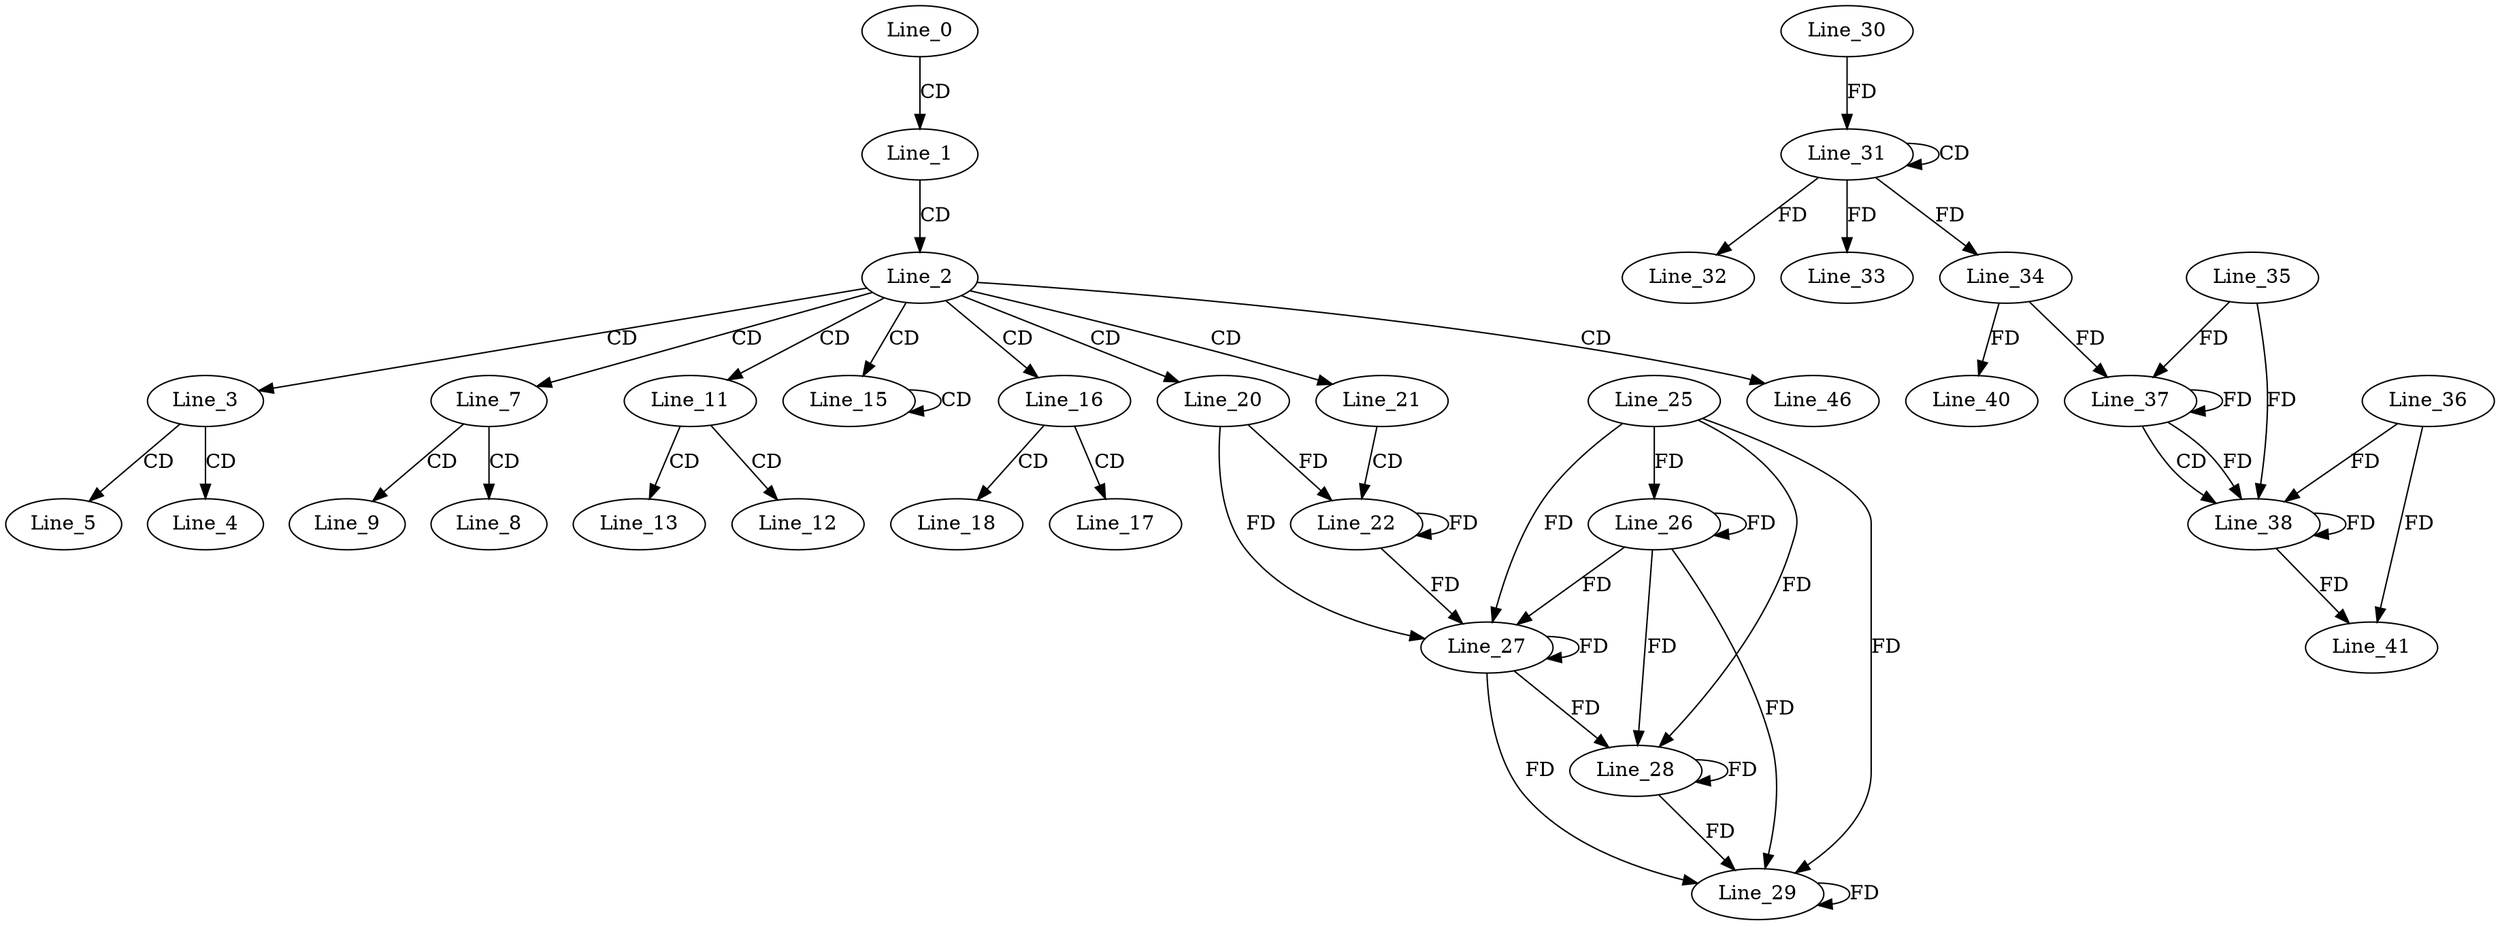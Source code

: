digraph G {
  Line_0;
  Line_1;
  Line_2;
  Line_3;
  Line_4;
  Line_5;
  Line_7;
  Line_8;
  Line_9;
  Line_11;
  Line_12;
  Line_13;
  Line_15;
  Line_15;
  Line_16;
  Line_17;
  Line_18;
  Line_20;
  Line_21;
  Line_22;
  Line_25;
  Line_26;
  Line_27;
  Line_27;
  Line_28;
  Line_29;
  Line_31;
  Line_31;
  Line_30;
  Line_32;
  Line_33;
  Line_34;
  Line_37;
  Line_35;
  Line_37;
  Line_34;
  Line_37;
  Line_38;
  Line_36;
  Line_40;
  Line_41;
  Line_46;
  Line_0 -> Line_1 [ label="CD" ];
  Line_1 -> Line_2 [ label="CD" ];
  Line_2 -> Line_3 [ label="CD" ];
  Line_3 -> Line_4 [ label="CD" ];
  Line_3 -> Line_5 [ label="CD" ];
  Line_2 -> Line_7 [ label="CD" ];
  Line_7 -> Line_8 [ label="CD" ];
  Line_7 -> Line_9 [ label="CD" ];
  Line_2 -> Line_11 [ label="CD" ];
  Line_11 -> Line_12 [ label="CD" ];
  Line_11 -> Line_13 [ label="CD" ];
  Line_2 -> Line_15 [ label="CD" ];
  Line_15 -> Line_15 [ label="CD" ];
  Line_2 -> Line_16 [ label="CD" ];
  Line_16 -> Line_17 [ label="CD" ];
  Line_16 -> Line_18 [ label="CD" ];
  Line_2 -> Line_20 [ label="CD" ];
  Line_2 -> Line_21 [ label="CD" ];
  Line_21 -> Line_22 [ label="CD" ];
  Line_20 -> Line_22 [ label="FD" ];
  Line_22 -> Line_22 [ label="FD" ];
  Line_25 -> Line_26 [ label="FD" ];
  Line_26 -> Line_26 [ label="FD" ];
  Line_25 -> Line_27 [ label="FD" ];
  Line_26 -> Line_27 [ label="FD" ];
  Line_27 -> Line_27 [ label="FD" ];
  Line_20 -> Line_27 [ label="FD" ];
  Line_22 -> Line_27 [ label="FD" ];
  Line_25 -> Line_28 [ label="FD" ];
  Line_26 -> Line_28 [ label="FD" ];
  Line_27 -> Line_28 [ label="FD" ];
  Line_28 -> Line_28 [ label="FD" ];
  Line_25 -> Line_29 [ label="FD" ];
  Line_26 -> Line_29 [ label="FD" ];
  Line_27 -> Line_29 [ label="FD" ];
  Line_28 -> Line_29 [ label="FD" ];
  Line_29 -> Line_29 [ label="FD" ];
  Line_31 -> Line_31 [ label="CD" ];
  Line_30 -> Line_31 [ label="FD" ];
  Line_31 -> Line_32 [ label="FD" ];
  Line_31 -> Line_33 [ label="FD" ];
  Line_31 -> Line_34 [ label="FD" ];
  Line_37 -> Line_37 [ label="FD" ];
  Line_35 -> Line_37 [ label="FD" ];
  Line_34 -> Line_37 [ label="FD" ];
  Line_37 -> Line_38 [ label="CD" ];
  Line_38 -> Line_38 [ label="FD" ];
  Line_36 -> Line_38 [ label="FD" ];
  Line_37 -> Line_38 [ label="FD" ];
  Line_35 -> Line_38 [ label="FD" ];
  Line_34 -> Line_40 [ label="FD" ];
  Line_38 -> Line_41 [ label="FD" ];
  Line_36 -> Line_41 [ label="FD" ];
  Line_2 -> Line_46 [ label="CD" ];
}
